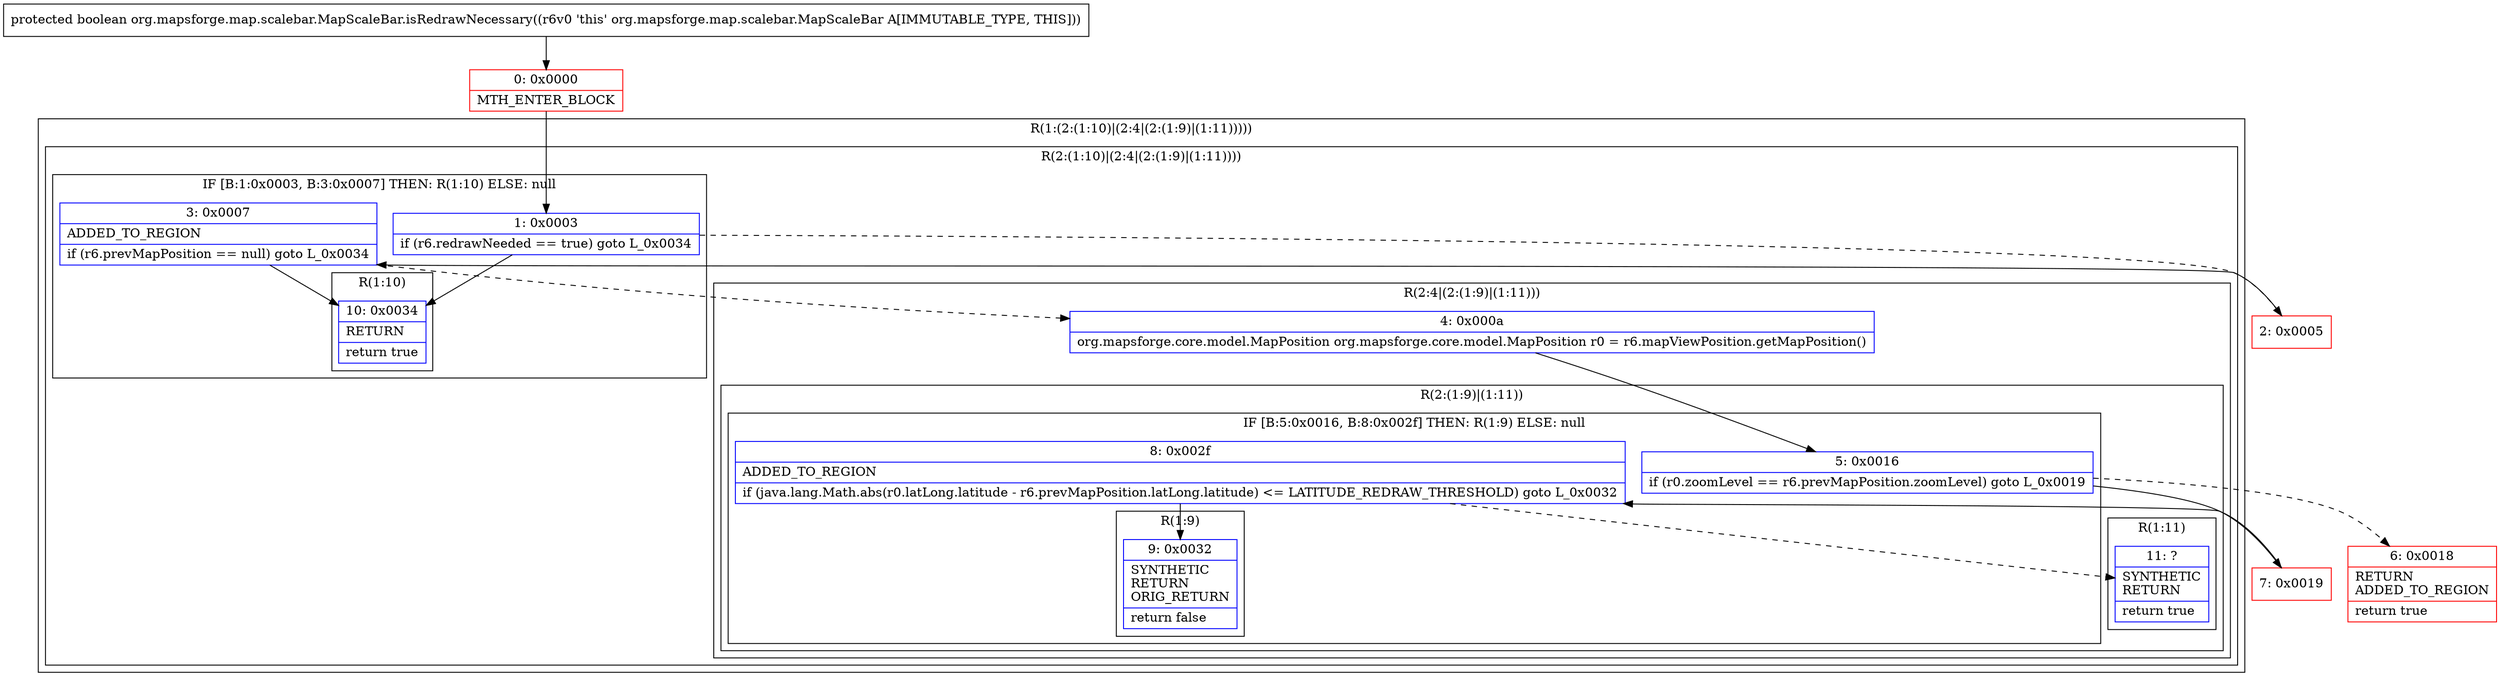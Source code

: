 digraph "CFG fororg.mapsforge.map.scalebar.MapScaleBar.isRedrawNecessary()Z" {
subgraph cluster_Region_1269904088 {
label = "R(1:(2:(1:10)|(2:4|(2:(1:9)|(1:11)))))";
node [shape=record,color=blue];
subgraph cluster_Region_624609579 {
label = "R(2:(1:10)|(2:4|(2:(1:9)|(1:11))))";
node [shape=record,color=blue];
subgraph cluster_IfRegion_152214643 {
label = "IF [B:1:0x0003, B:3:0x0007] THEN: R(1:10) ELSE: null";
node [shape=record,color=blue];
Node_1 [shape=record,label="{1\:\ 0x0003|if (r6.redrawNeeded == true) goto L_0x0034\l}"];
Node_3 [shape=record,label="{3\:\ 0x0007|ADDED_TO_REGION\l|if (r6.prevMapPosition == null) goto L_0x0034\l}"];
subgraph cluster_Region_822255234 {
label = "R(1:10)";
node [shape=record,color=blue];
Node_10 [shape=record,label="{10\:\ 0x0034|RETURN\l|return true\l}"];
}
}
subgraph cluster_Region_1155614008 {
label = "R(2:4|(2:(1:9)|(1:11)))";
node [shape=record,color=blue];
Node_4 [shape=record,label="{4\:\ 0x000a|org.mapsforge.core.model.MapPosition org.mapsforge.core.model.MapPosition r0 = r6.mapViewPosition.getMapPosition()\l}"];
subgraph cluster_Region_1936149896 {
label = "R(2:(1:9)|(1:11))";
node [shape=record,color=blue];
subgraph cluster_IfRegion_98190920 {
label = "IF [B:5:0x0016, B:8:0x002f] THEN: R(1:9) ELSE: null";
node [shape=record,color=blue];
Node_5 [shape=record,label="{5\:\ 0x0016|if (r0.zoomLevel == r6.prevMapPosition.zoomLevel) goto L_0x0019\l}"];
Node_8 [shape=record,label="{8\:\ 0x002f|ADDED_TO_REGION\l|if (java.lang.Math.abs(r0.latLong.latitude \- r6.prevMapPosition.latLong.latitude) \<= LATITUDE_REDRAW_THRESHOLD) goto L_0x0032\l}"];
subgraph cluster_Region_15180126 {
label = "R(1:9)";
node [shape=record,color=blue];
Node_9 [shape=record,label="{9\:\ 0x0032|SYNTHETIC\lRETURN\lORIG_RETURN\l|return false\l}"];
}
}
subgraph cluster_Region_487277621 {
label = "R(1:11)";
node [shape=record,color=blue];
Node_11 [shape=record,label="{11\:\ ?|SYNTHETIC\lRETURN\l|return true\l}"];
}
}
}
}
}
Node_0 [shape=record,color=red,label="{0\:\ 0x0000|MTH_ENTER_BLOCK\l}"];
Node_2 [shape=record,color=red,label="{2\:\ 0x0005}"];
Node_6 [shape=record,color=red,label="{6\:\ 0x0018|RETURN\lADDED_TO_REGION\l|return true\l}"];
Node_7 [shape=record,color=red,label="{7\:\ 0x0019}"];
MethodNode[shape=record,label="{protected boolean org.mapsforge.map.scalebar.MapScaleBar.isRedrawNecessary((r6v0 'this' org.mapsforge.map.scalebar.MapScaleBar A[IMMUTABLE_TYPE, THIS])) }"];
MethodNode -> Node_0;
Node_1 -> Node_2[style=dashed];
Node_1 -> Node_10;
Node_3 -> Node_4[style=dashed];
Node_3 -> Node_10;
Node_4 -> Node_5;
Node_5 -> Node_6[style=dashed];
Node_5 -> Node_7;
Node_8 -> Node_9;
Node_8 -> Node_11[style=dashed];
Node_0 -> Node_1;
Node_2 -> Node_3;
Node_7 -> Node_8;
}

